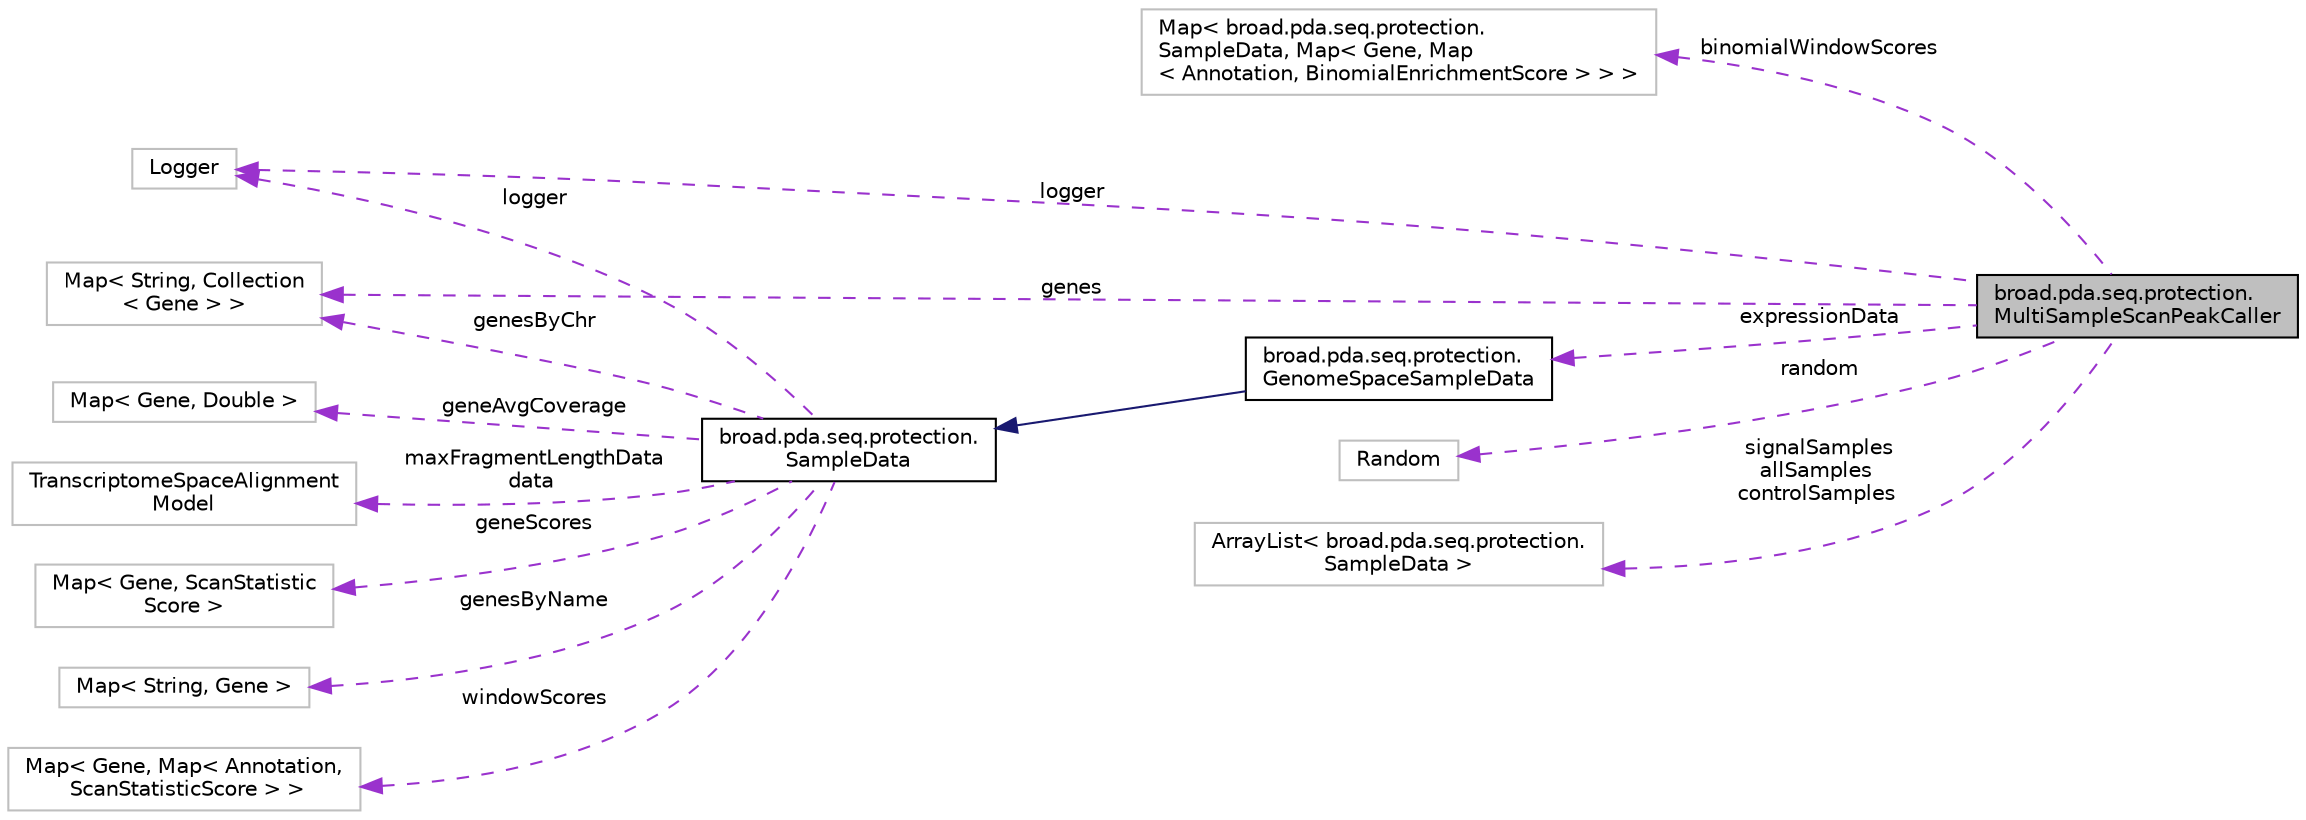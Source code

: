 digraph "broad.pda.seq.protection.MultiSampleScanPeakCaller"
{
  edge [fontname="Helvetica",fontsize="10",labelfontname="Helvetica",labelfontsize="10"];
  node [fontname="Helvetica",fontsize="10",shape=record];
  rankdir="LR";
  Node1 [label="broad.pda.seq.protection.\lMultiSampleScanPeakCaller",height=0.2,width=0.4,color="black", fillcolor="grey75", style="filled" fontcolor="black"];
  Node2 -> Node1 [dir="back",color="darkorchid3",fontsize="10",style="dashed",label=" binomialWindowScores" ,fontname="Helvetica"];
  Node2 [label="Map\< broad.pda.seq.protection.\lSampleData, Map\< Gene, Map\l\< Annotation, BinomialEnrichmentScore \> \> \>",height=0.2,width=0.4,color="grey75", fillcolor="white", style="filled"];
  Node3 -> Node1 [dir="back",color="darkorchid3",fontsize="10",style="dashed",label=" logger" ,fontname="Helvetica"];
  Node3 [label="Logger",height=0.2,width=0.4,color="grey75", fillcolor="white", style="filled"];
  Node4 -> Node1 [dir="back",color="darkorchid3",fontsize="10",style="dashed",label=" expressionData" ,fontname="Helvetica"];
  Node4 [label="broad.pda.seq.protection.\lGenomeSpaceSampleData",height=0.2,width=0.4,color="black", fillcolor="white", style="filled",URL="$classbroad_1_1pda_1_1seq_1_1protection_1_1_genome_space_sample_data.html"];
  Node5 -> Node4 [dir="back",color="midnightblue",fontsize="10",style="solid",fontname="Helvetica"];
  Node5 [label="broad.pda.seq.protection.\lSampleData",height=0.2,width=0.4,color="black", fillcolor="white", style="filled",URL="$classbroad_1_1pda_1_1seq_1_1protection_1_1_sample_data.html"];
  Node3 -> Node5 [dir="back",color="darkorchid3",fontsize="10",style="dashed",label=" logger" ,fontname="Helvetica"];
  Node6 -> Node5 [dir="back",color="darkorchid3",fontsize="10",style="dashed",label=" genesByChr" ,fontname="Helvetica"];
  Node6 [label="Map\< String, Collection\l\< Gene \> \>",height=0.2,width=0.4,color="grey75", fillcolor="white", style="filled"];
  Node7 -> Node5 [dir="back",color="darkorchid3",fontsize="10",style="dashed",label=" geneAvgCoverage" ,fontname="Helvetica"];
  Node7 [label="Map\< Gene, Double \>",height=0.2,width=0.4,color="grey75", fillcolor="white", style="filled"];
  Node8 -> Node5 [dir="back",color="darkorchid3",fontsize="10",style="dashed",label=" maxFragmentLengthData\ndata" ,fontname="Helvetica"];
  Node8 [label="TranscriptomeSpaceAlignment\lModel",height=0.2,width=0.4,color="grey75", fillcolor="white", style="filled"];
  Node9 -> Node5 [dir="back",color="darkorchid3",fontsize="10",style="dashed",label=" geneScores" ,fontname="Helvetica"];
  Node9 [label="Map\< Gene, ScanStatistic\lScore \>",height=0.2,width=0.4,color="grey75", fillcolor="white", style="filled"];
  Node10 -> Node5 [dir="back",color="darkorchid3",fontsize="10",style="dashed",label=" genesByName" ,fontname="Helvetica"];
  Node10 [label="Map\< String, Gene \>",height=0.2,width=0.4,color="grey75", fillcolor="white", style="filled"];
  Node11 -> Node5 [dir="back",color="darkorchid3",fontsize="10",style="dashed",label=" windowScores" ,fontname="Helvetica"];
  Node11 [label="Map\< Gene, Map\< Annotation,\l ScanStatisticScore \> \>",height=0.2,width=0.4,color="grey75", fillcolor="white", style="filled"];
  Node6 -> Node1 [dir="back",color="darkorchid3",fontsize="10",style="dashed",label=" genes" ,fontname="Helvetica"];
  Node12 -> Node1 [dir="back",color="darkorchid3",fontsize="10",style="dashed",label=" random" ,fontname="Helvetica"];
  Node12 [label="Random",height=0.2,width=0.4,color="grey75", fillcolor="white", style="filled"];
  Node13 -> Node1 [dir="back",color="darkorchid3",fontsize="10",style="dashed",label=" signalSamples\nallSamples\ncontrolSamples" ,fontname="Helvetica"];
  Node13 [label="ArrayList\< broad.pda.seq.protection.\lSampleData \>",height=0.2,width=0.4,color="grey75", fillcolor="white", style="filled"];
}
